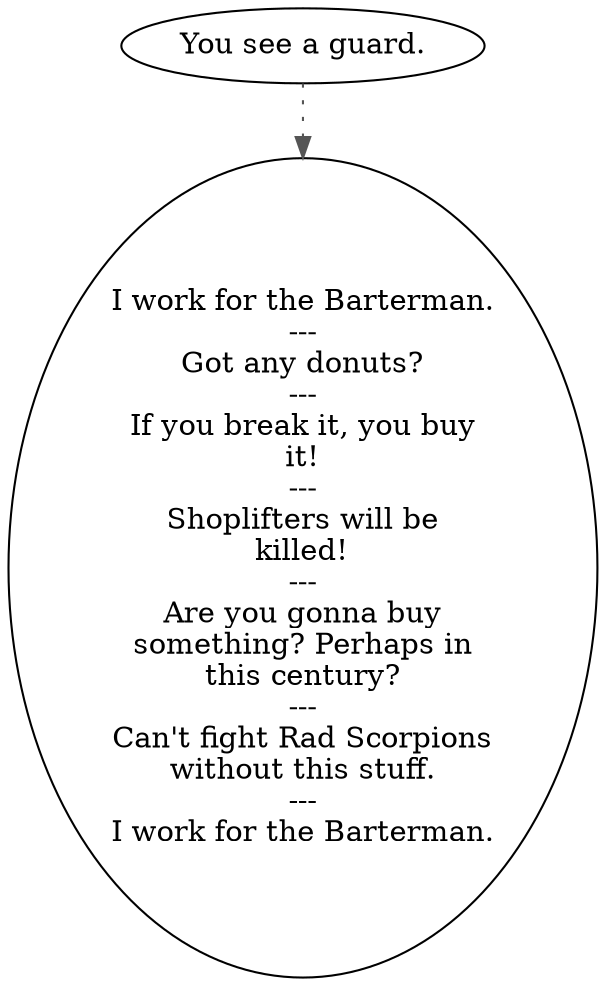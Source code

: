 digraph BGUARD {
  "start" [style=filled       fillcolor="#FFFFFF"       color="#000000"]
  "start" -> "do_dialogue" [style=dotted color="#555555"]
  "start" [label="You see a guard."]
  "do_dialogue" [style=filled       fillcolor="#FFFFFF"       color="#000000"]
  "do_dialogue" [label="I work for the Barterman.\n---\nGot any donuts?\n---\nIf you break it, you buy\nit!\n---\nShoplifters will be\nkilled!\n---\nAre you gonna buy\nsomething? Perhaps in\nthis century?\n---\nCan't fight Rad Scorpions\nwithout this stuff.\n---\nI work for the Barterman."]
}